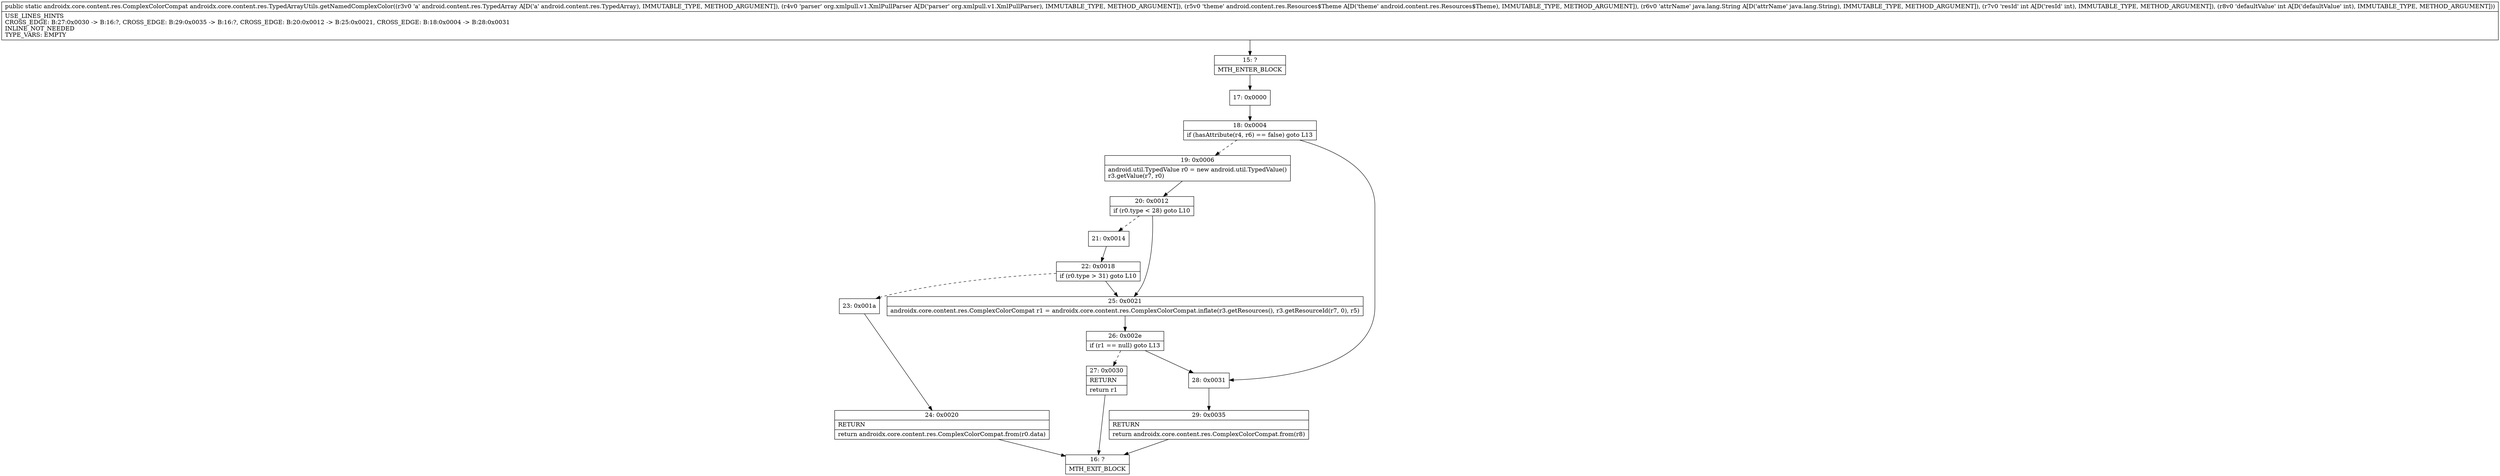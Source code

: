 digraph "CFG forandroidx.core.content.res.TypedArrayUtils.getNamedComplexColor(Landroid\/content\/res\/TypedArray;Lorg\/xmlpull\/v1\/XmlPullParser;Landroid\/content\/res\/Resources$Theme;Ljava\/lang\/String;II)Landroidx\/core\/content\/res\/ComplexColorCompat;" {
Node_15 [shape=record,label="{15\:\ ?|MTH_ENTER_BLOCK\l}"];
Node_17 [shape=record,label="{17\:\ 0x0000}"];
Node_18 [shape=record,label="{18\:\ 0x0004|if (hasAttribute(r4, r6) == false) goto L13\l}"];
Node_19 [shape=record,label="{19\:\ 0x0006|android.util.TypedValue r0 = new android.util.TypedValue()\lr3.getValue(r7, r0)\l}"];
Node_20 [shape=record,label="{20\:\ 0x0012|if (r0.type \< 28) goto L10\l}"];
Node_21 [shape=record,label="{21\:\ 0x0014}"];
Node_22 [shape=record,label="{22\:\ 0x0018|if (r0.type \> 31) goto L10\l}"];
Node_23 [shape=record,label="{23\:\ 0x001a}"];
Node_24 [shape=record,label="{24\:\ 0x0020|RETURN\l|return androidx.core.content.res.ComplexColorCompat.from(r0.data)\l}"];
Node_16 [shape=record,label="{16\:\ ?|MTH_EXIT_BLOCK\l}"];
Node_25 [shape=record,label="{25\:\ 0x0021|androidx.core.content.res.ComplexColorCompat r1 = androidx.core.content.res.ComplexColorCompat.inflate(r3.getResources(), r3.getResourceId(r7, 0), r5)\l}"];
Node_26 [shape=record,label="{26\:\ 0x002e|if (r1 == null) goto L13\l}"];
Node_27 [shape=record,label="{27\:\ 0x0030|RETURN\l|return r1\l}"];
Node_28 [shape=record,label="{28\:\ 0x0031}"];
Node_29 [shape=record,label="{29\:\ 0x0035|RETURN\l|return androidx.core.content.res.ComplexColorCompat.from(r8)\l}"];
MethodNode[shape=record,label="{public static androidx.core.content.res.ComplexColorCompat androidx.core.content.res.TypedArrayUtils.getNamedComplexColor((r3v0 'a' android.content.res.TypedArray A[D('a' android.content.res.TypedArray), IMMUTABLE_TYPE, METHOD_ARGUMENT]), (r4v0 'parser' org.xmlpull.v1.XmlPullParser A[D('parser' org.xmlpull.v1.XmlPullParser), IMMUTABLE_TYPE, METHOD_ARGUMENT]), (r5v0 'theme' android.content.res.Resources$Theme A[D('theme' android.content.res.Resources$Theme), IMMUTABLE_TYPE, METHOD_ARGUMENT]), (r6v0 'attrName' java.lang.String A[D('attrName' java.lang.String), IMMUTABLE_TYPE, METHOD_ARGUMENT]), (r7v0 'resId' int A[D('resId' int), IMMUTABLE_TYPE, METHOD_ARGUMENT]), (r8v0 'defaultValue' int A[D('defaultValue' int), IMMUTABLE_TYPE, METHOD_ARGUMENT]))  | USE_LINES_HINTS\lCROSS_EDGE: B:27:0x0030 \-\> B:16:?, CROSS_EDGE: B:29:0x0035 \-\> B:16:?, CROSS_EDGE: B:20:0x0012 \-\> B:25:0x0021, CROSS_EDGE: B:18:0x0004 \-\> B:28:0x0031\lINLINE_NOT_NEEDED\lTYPE_VARS: EMPTY\l}"];
MethodNode -> Node_15;Node_15 -> Node_17;
Node_17 -> Node_18;
Node_18 -> Node_19[style=dashed];
Node_18 -> Node_28;
Node_19 -> Node_20;
Node_20 -> Node_21[style=dashed];
Node_20 -> Node_25;
Node_21 -> Node_22;
Node_22 -> Node_23[style=dashed];
Node_22 -> Node_25;
Node_23 -> Node_24;
Node_24 -> Node_16;
Node_25 -> Node_26;
Node_26 -> Node_27[style=dashed];
Node_26 -> Node_28;
Node_27 -> Node_16;
Node_28 -> Node_29;
Node_29 -> Node_16;
}

